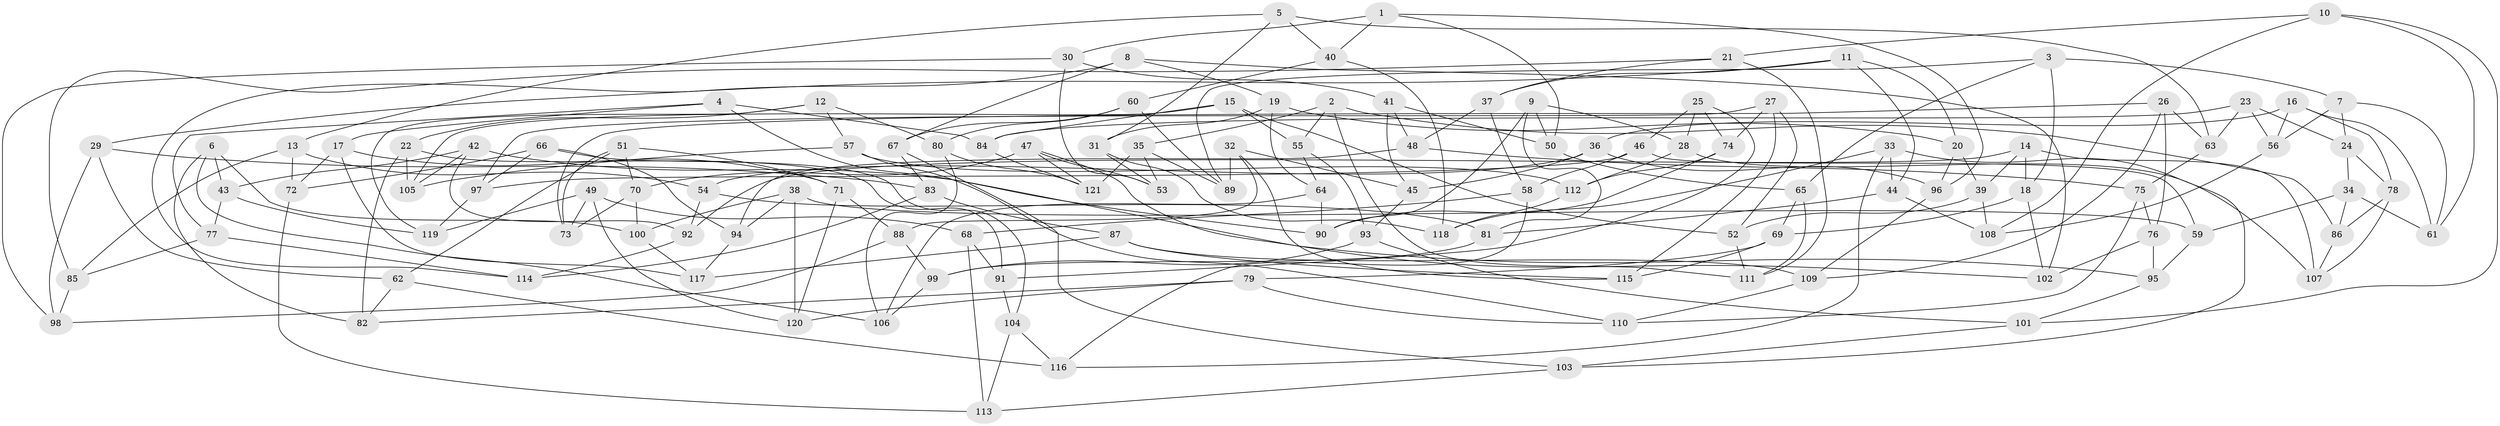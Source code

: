 // Generated by graph-tools (version 1.1) at 2025/38/03/09/25 02:38:18]
// undirected, 121 vertices, 242 edges
graph export_dot {
graph [start="1"]
  node [color=gray90,style=filled];
  1;
  2;
  3;
  4;
  5;
  6;
  7;
  8;
  9;
  10;
  11;
  12;
  13;
  14;
  15;
  16;
  17;
  18;
  19;
  20;
  21;
  22;
  23;
  24;
  25;
  26;
  27;
  28;
  29;
  30;
  31;
  32;
  33;
  34;
  35;
  36;
  37;
  38;
  39;
  40;
  41;
  42;
  43;
  44;
  45;
  46;
  47;
  48;
  49;
  50;
  51;
  52;
  53;
  54;
  55;
  56;
  57;
  58;
  59;
  60;
  61;
  62;
  63;
  64;
  65;
  66;
  67;
  68;
  69;
  70;
  71;
  72;
  73;
  74;
  75;
  76;
  77;
  78;
  79;
  80;
  81;
  82;
  83;
  84;
  85;
  86;
  87;
  88;
  89;
  90;
  91;
  92;
  93;
  94;
  95;
  96;
  97;
  98;
  99;
  100;
  101;
  102;
  103;
  104;
  105;
  106;
  107;
  108;
  109;
  110;
  111;
  112;
  113;
  114;
  115;
  116;
  117;
  118;
  119;
  120;
  121;
  1 -- 30;
  1 -- 40;
  1 -- 96;
  1 -- 50;
  2 -- 55;
  2 -- 86;
  2 -- 111;
  2 -- 35;
  3 -- 7;
  3 -- 18;
  3 -- 65;
  3 -- 89;
  4 -- 90;
  4 -- 17;
  4 -- 84;
  4 -- 77;
  5 -- 40;
  5 -- 13;
  5 -- 31;
  5 -- 63;
  6 -- 82;
  6 -- 43;
  6 -- 106;
  6 -- 100;
  7 -- 24;
  7 -- 61;
  7 -- 56;
  8 -- 102;
  8 -- 19;
  8 -- 67;
  8 -- 114;
  9 -- 28;
  9 -- 90;
  9 -- 81;
  9 -- 50;
  10 -- 61;
  10 -- 101;
  10 -- 108;
  10 -- 21;
  11 -- 20;
  11 -- 44;
  11 -- 29;
  11 -- 37;
  12 -- 80;
  12 -- 119;
  12 -- 57;
  12 -- 22;
  13 -- 85;
  13 -- 54;
  13 -- 72;
  14 -- 107;
  14 -- 39;
  14 -- 18;
  14 -- 92;
  15 -- 84;
  15 -- 105;
  15 -- 52;
  15 -- 55;
  16 -- 78;
  16 -- 56;
  16 -- 61;
  16 -- 36;
  17 -- 72;
  17 -- 117;
  17 -- 71;
  18 -- 69;
  18 -- 102;
  19 -- 31;
  19 -- 20;
  19 -- 64;
  20 -- 39;
  20 -- 96;
  21 -- 37;
  21 -- 111;
  21 -- 85;
  22 -- 82;
  22 -- 91;
  22 -- 105;
  23 -- 84;
  23 -- 56;
  23 -- 63;
  23 -- 24;
  24 -- 34;
  24 -- 78;
  25 -- 28;
  25 -- 46;
  25 -- 91;
  25 -- 74;
  26 -- 76;
  26 -- 63;
  26 -- 73;
  26 -- 109;
  27 -- 52;
  27 -- 97;
  27 -- 74;
  27 -- 115;
  28 -- 107;
  28 -- 112;
  29 -- 83;
  29 -- 98;
  29 -- 62;
  30 -- 41;
  30 -- 53;
  30 -- 98;
  31 -- 53;
  31 -- 118;
  32 -- 45;
  32 -- 115;
  32 -- 88;
  32 -- 89;
  33 -- 116;
  33 -- 103;
  33 -- 44;
  33 -- 118;
  34 -- 86;
  34 -- 61;
  34 -- 59;
  35 -- 121;
  35 -- 89;
  35 -- 53;
  36 -- 96;
  36 -- 54;
  36 -- 45;
  37 -- 58;
  37 -- 48;
  38 -- 100;
  38 -- 59;
  38 -- 120;
  38 -- 94;
  39 -- 108;
  39 -- 52;
  40 -- 118;
  40 -- 60;
  41 -- 50;
  41 -- 48;
  41 -- 45;
  42 -- 105;
  42 -- 43;
  42 -- 95;
  42 -- 92;
  43 -- 77;
  43 -- 119;
  44 -- 81;
  44 -- 108;
  45 -- 93;
  46 -- 97;
  46 -- 58;
  46 -- 59;
  47 -- 102;
  47 -- 121;
  47 -- 70;
  47 -- 53;
  48 -- 94;
  48 -- 75;
  49 -- 119;
  49 -- 120;
  49 -- 73;
  49 -- 68;
  50 -- 65;
  51 -- 70;
  51 -- 73;
  51 -- 62;
  51 -- 71;
  52 -- 111;
  54 -- 81;
  54 -- 92;
  55 -- 93;
  55 -- 64;
  56 -- 108;
  57 -- 110;
  57 -- 112;
  57 -- 105;
  58 -- 116;
  58 -- 68;
  59 -- 95;
  60 -- 80;
  60 -- 89;
  60 -- 67;
  62 -- 82;
  62 -- 116;
  63 -- 75;
  64 -- 106;
  64 -- 90;
  65 -- 69;
  65 -- 111;
  66 -- 72;
  66 -- 104;
  66 -- 94;
  66 -- 97;
  67 -- 103;
  67 -- 83;
  68 -- 113;
  68 -- 91;
  69 -- 79;
  69 -- 115;
  70 -- 100;
  70 -- 73;
  71 -- 88;
  71 -- 120;
  72 -- 113;
  74 -- 90;
  74 -- 112;
  75 -- 110;
  75 -- 76;
  76 -- 95;
  76 -- 102;
  77 -- 114;
  77 -- 85;
  78 -- 86;
  78 -- 107;
  79 -- 82;
  79 -- 120;
  79 -- 110;
  80 -- 121;
  80 -- 106;
  81 -- 99;
  83 -- 114;
  83 -- 87;
  84 -- 121;
  85 -- 98;
  86 -- 107;
  87 -- 109;
  87 -- 115;
  87 -- 117;
  88 -- 98;
  88 -- 99;
  91 -- 104;
  92 -- 114;
  93 -- 99;
  93 -- 101;
  94 -- 117;
  95 -- 101;
  96 -- 109;
  97 -- 119;
  99 -- 106;
  100 -- 117;
  101 -- 103;
  103 -- 113;
  104 -- 116;
  104 -- 113;
  109 -- 110;
  112 -- 118;
}
